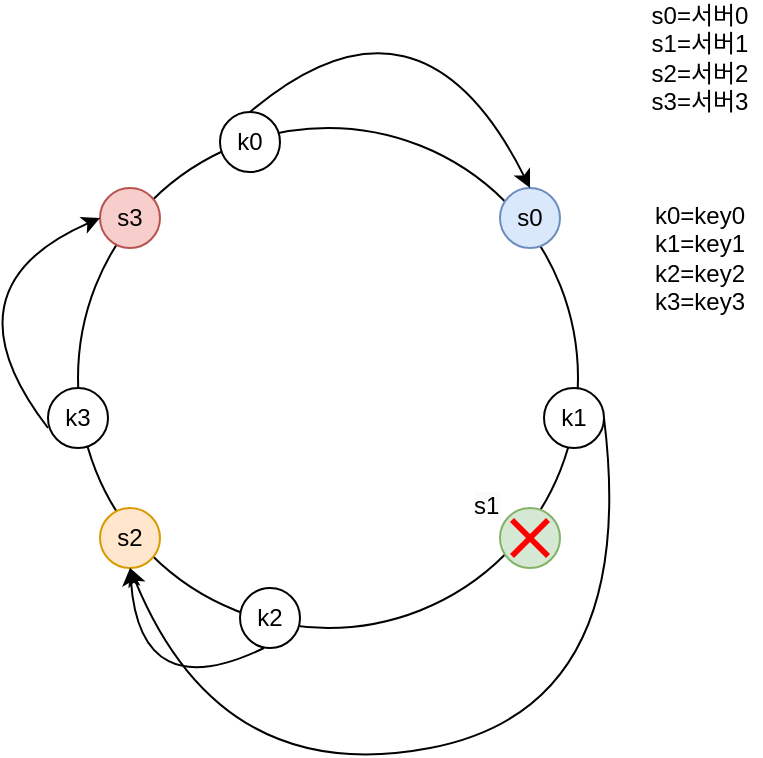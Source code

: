 <mxfile version="26.0.16">
  <diagram name="페이지-1" id="GwSQJX1Xo50ZRybYrdou">
    <mxGraphModel dx="989" dy="532" grid="1" gridSize="10" guides="1" tooltips="1" connect="1" arrows="1" fold="1" page="1" pageScale="1" pageWidth="827" pageHeight="1169" math="0" shadow="0">
      <root>
        <mxCell id="0" />
        <mxCell id="1" parent="0" />
        <mxCell id="1U02aWOQVVcnkiEDSMZJ-1" value="" style="ellipse;whiteSpace=wrap;html=1;fillColor=none;" vertex="1" parent="1">
          <mxGeometry x="289" y="140" width="250" height="250" as="geometry" />
        </mxCell>
        <mxCell id="1U02aWOQVVcnkiEDSMZJ-2" value="" style="ellipse;whiteSpace=wrap;html=1;fillColor=#d5e8d4;strokeColor=#82b366;" vertex="1" parent="1">
          <mxGeometry x="500" y="330" width="30" height="30" as="geometry" />
        </mxCell>
        <mxCell id="1U02aWOQVVcnkiEDSMZJ-3" value="s2" style="ellipse;whiteSpace=wrap;html=1;fillColor=#ffe6cc;strokeColor=#d79b00;" vertex="1" parent="1">
          <mxGeometry x="300" y="330" width="30" height="30" as="geometry" />
        </mxCell>
        <mxCell id="1U02aWOQVVcnkiEDSMZJ-4" value="s3" style="ellipse;whiteSpace=wrap;html=1;fillColor=#f8cecc;strokeColor=#b85450;" vertex="1" parent="1">
          <mxGeometry x="300" y="170" width="30" height="30" as="geometry" />
        </mxCell>
        <mxCell id="1U02aWOQVVcnkiEDSMZJ-5" value="s0" style="ellipse;whiteSpace=wrap;html=1;fillColor=#dae8fc;strokeColor=#6c8ebf;" vertex="1" parent="1">
          <mxGeometry x="500" y="170" width="30" height="30" as="geometry" />
        </mxCell>
        <mxCell id="1U02aWOQVVcnkiEDSMZJ-6" value="s0=서버0&lt;div&gt;s1=서버1&lt;/div&gt;&lt;div&gt;s2=서버2&lt;/div&gt;&lt;div&gt;s3=서버3&lt;/div&gt;" style="text;html=1;align=center;verticalAlign=middle;whiteSpace=wrap;rounded=0;" vertex="1" parent="1">
          <mxGeometry x="570" y="90" width="60" height="30" as="geometry" />
        </mxCell>
        <mxCell id="1U02aWOQVVcnkiEDSMZJ-7" value="k0" style="ellipse;whiteSpace=wrap;html=1;" vertex="1" parent="1">
          <mxGeometry x="360" y="132" width="30" height="30" as="geometry" />
        </mxCell>
        <mxCell id="1U02aWOQVVcnkiEDSMZJ-8" value="k1" style="ellipse;whiteSpace=wrap;html=1;" vertex="1" parent="1">
          <mxGeometry x="522" y="270" width="30" height="30" as="geometry" />
        </mxCell>
        <mxCell id="1U02aWOQVVcnkiEDSMZJ-9" value="k2" style="ellipse;whiteSpace=wrap;html=1;" vertex="1" parent="1">
          <mxGeometry x="370" y="370" width="30" height="30" as="geometry" />
        </mxCell>
        <mxCell id="1U02aWOQVVcnkiEDSMZJ-10" value="k3" style="ellipse;whiteSpace=wrap;html=1;" vertex="1" parent="1">
          <mxGeometry x="274" y="270" width="30" height="30" as="geometry" />
        </mxCell>
        <mxCell id="1U02aWOQVVcnkiEDSMZJ-11" value="k0=key0&lt;div&gt;k1=key1&lt;/div&gt;&lt;div&gt;k2=key2&lt;/div&gt;&lt;div&gt;k3=key3&lt;/div&gt;" style="text;html=1;align=center;verticalAlign=middle;whiteSpace=wrap;rounded=0;" vertex="1" parent="1">
          <mxGeometry x="570" y="190" width="60" height="30" as="geometry" />
        </mxCell>
        <mxCell id="1U02aWOQVVcnkiEDSMZJ-12" value="" style="endArrow=classic;html=1;rounded=0;curved=1;entryX=0.5;entryY=0;entryDx=0;entryDy=0;exitX=0.5;exitY=0;exitDx=0;exitDy=0;" edge="1" parent="1" source="1U02aWOQVVcnkiEDSMZJ-7" target="1U02aWOQVVcnkiEDSMZJ-5">
          <mxGeometry width="50" height="50" relative="1" as="geometry">
            <mxPoint x="394" y="110" as="sourcePoint" />
            <mxPoint x="460" y="70" as="targetPoint" />
            <Array as="points">
              <mxPoint x="460" y="60" />
            </Array>
          </mxGeometry>
        </mxCell>
        <mxCell id="1U02aWOQVVcnkiEDSMZJ-13" value="" style="endArrow=classic;html=1;rounded=0;curved=1;entryX=0.5;entryY=1;entryDx=0;entryDy=0;exitX=1;exitY=0.5;exitDx=0;exitDy=0;" edge="1" parent="1" source="1U02aWOQVVcnkiEDSMZJ-8" target="1U02aWOQVVcnkiEDSMZJ-3">
          <mxGeometry width="50" height="50" relative="1" as="geometry">
            <mxPoint x="570" y="322" as="sourcePoint" />
            <mxPoint x="710" y="360" as="targetPoint" />
            <Array as="points">
              <mxPoint x="570" y="430" />
              <mxPoint x="360" y="470" />
            </Array>
          </mxGeometry>
        </mxCell>
        <mxCell id="1U02aWOQVVcnkiEDSMZJ-14" value="" style="endArrow=classic;html=1;rounded=0;curved=1;entryX=0.5;entryY=1;entryDx=0;entryDy=0;exitX=1;exitY=0.5;exitDx=0;exitDy=0;" edge="1" parent="1" target="1U02aWOQVVcnkiEDSMZJ-3">
          <mxGeometry width="50" height="50" relative="1" as="geometry">
            <mxPoint x="382" y="400" as="sourcePoint" />
            <mxPoint x="360" y="460" as="targetPoint" />
            <Array as="points">
              <mxPoint x="320" y="430" />
            </Array>
          </mxGeometry>
        </mxCell>
        <mxCell id="1U02aWOQVVcnkiEDSMZJ-15" value="" style="endArrow=classic;html=1;rounded=0;curved=1;entryX=0;entryY=0.5;entryDx=0;entryDy=0;exitX=1;exitY=0.5;exitDx=0;exitDy=0;" edge="1" parent="1" target="1U02aWOQVVcnkiEDSMZJ-4">
          <mxGeometry width="50" height="50" relative="1" as="geometry">
            <mxPoint x="274" y="290" as="sourcePoint" />
            <mxPoint x="207" y="250" as="targetPoint" />
            <Array as="points">
              <mxPoint x="220" y="220" />
            </Array>
          </mxGeometry>
        </mxCell>
        <mxCell id="1U02aWOQVVcnkiEDSMZJ-19" value="" style="shape=mxgraph.mockup.markup.redX;fillColor=#ff0000;html=1;shadow=0;whiteSpace=wrap;strokeColor=none;" vertex="1" parent="1">
          <mxGeometry x="505" y="335" width="20" height="20" as="geometry" />
        </mxCell>
        <mxCell id="1U02aWOQVVcnkiEDSMZJ-20" value="&lt;span style=&quot;color: rgb(0, 0, 0); font-family: Helvetica; font-size: 12px; font-style: normal; font-variant-ligatures: normal; font-variant-caps: normal; font-weight: 400; letter-spacing: normal; orphans: 2; text-align: center; text-indent: 0px; text-transform: none; widows: 2; word-spacing: 0px; -webkit-text-stroke-width: 0px; white-space: normal; background-color: rgb(251, 251, 251); text-decoration-thickness: initial; text-decoration-style: initial; text-decoration-color: initial; display: inline !important; float: none;&quot;&gt;s1&lt;/span&gt;" style="text;whiteSpace=wrap;html=1;" vertex="1" parent="1">
          <mxGeometry x="485" y="315" width="20" height="20" as="geometry" />
        </mxCell>
      </root>
    </mxGraphModel>
  </diagram>
</mxfile>
